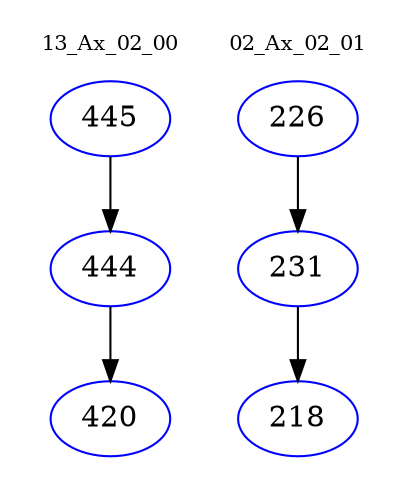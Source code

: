 digraph{
subgraph cluster_0 {
color = white
label = "13_Ax_02_00";
fontsize=10;
T0_445 [label="445", color="blue"]
T0_445 -> T0_444 [color="black"]
T0_444 [label="444", color="blue"]
T0_444 -> T0_420 [color="black"]
T0_420 [label="420", color="blue"]
}
subgraph cluster_1 {
color = white
label = "02_Ax_02_01";
fontsize=10;
T1_226 [label="226", color="blue"]
T1_226 -> T1_231 [color="black"]
T1_231 [label="231", color="blue"]
T1_231 -> T1_218 [color="black"]
T1_218 [label="218", color="blue"]
}
}
